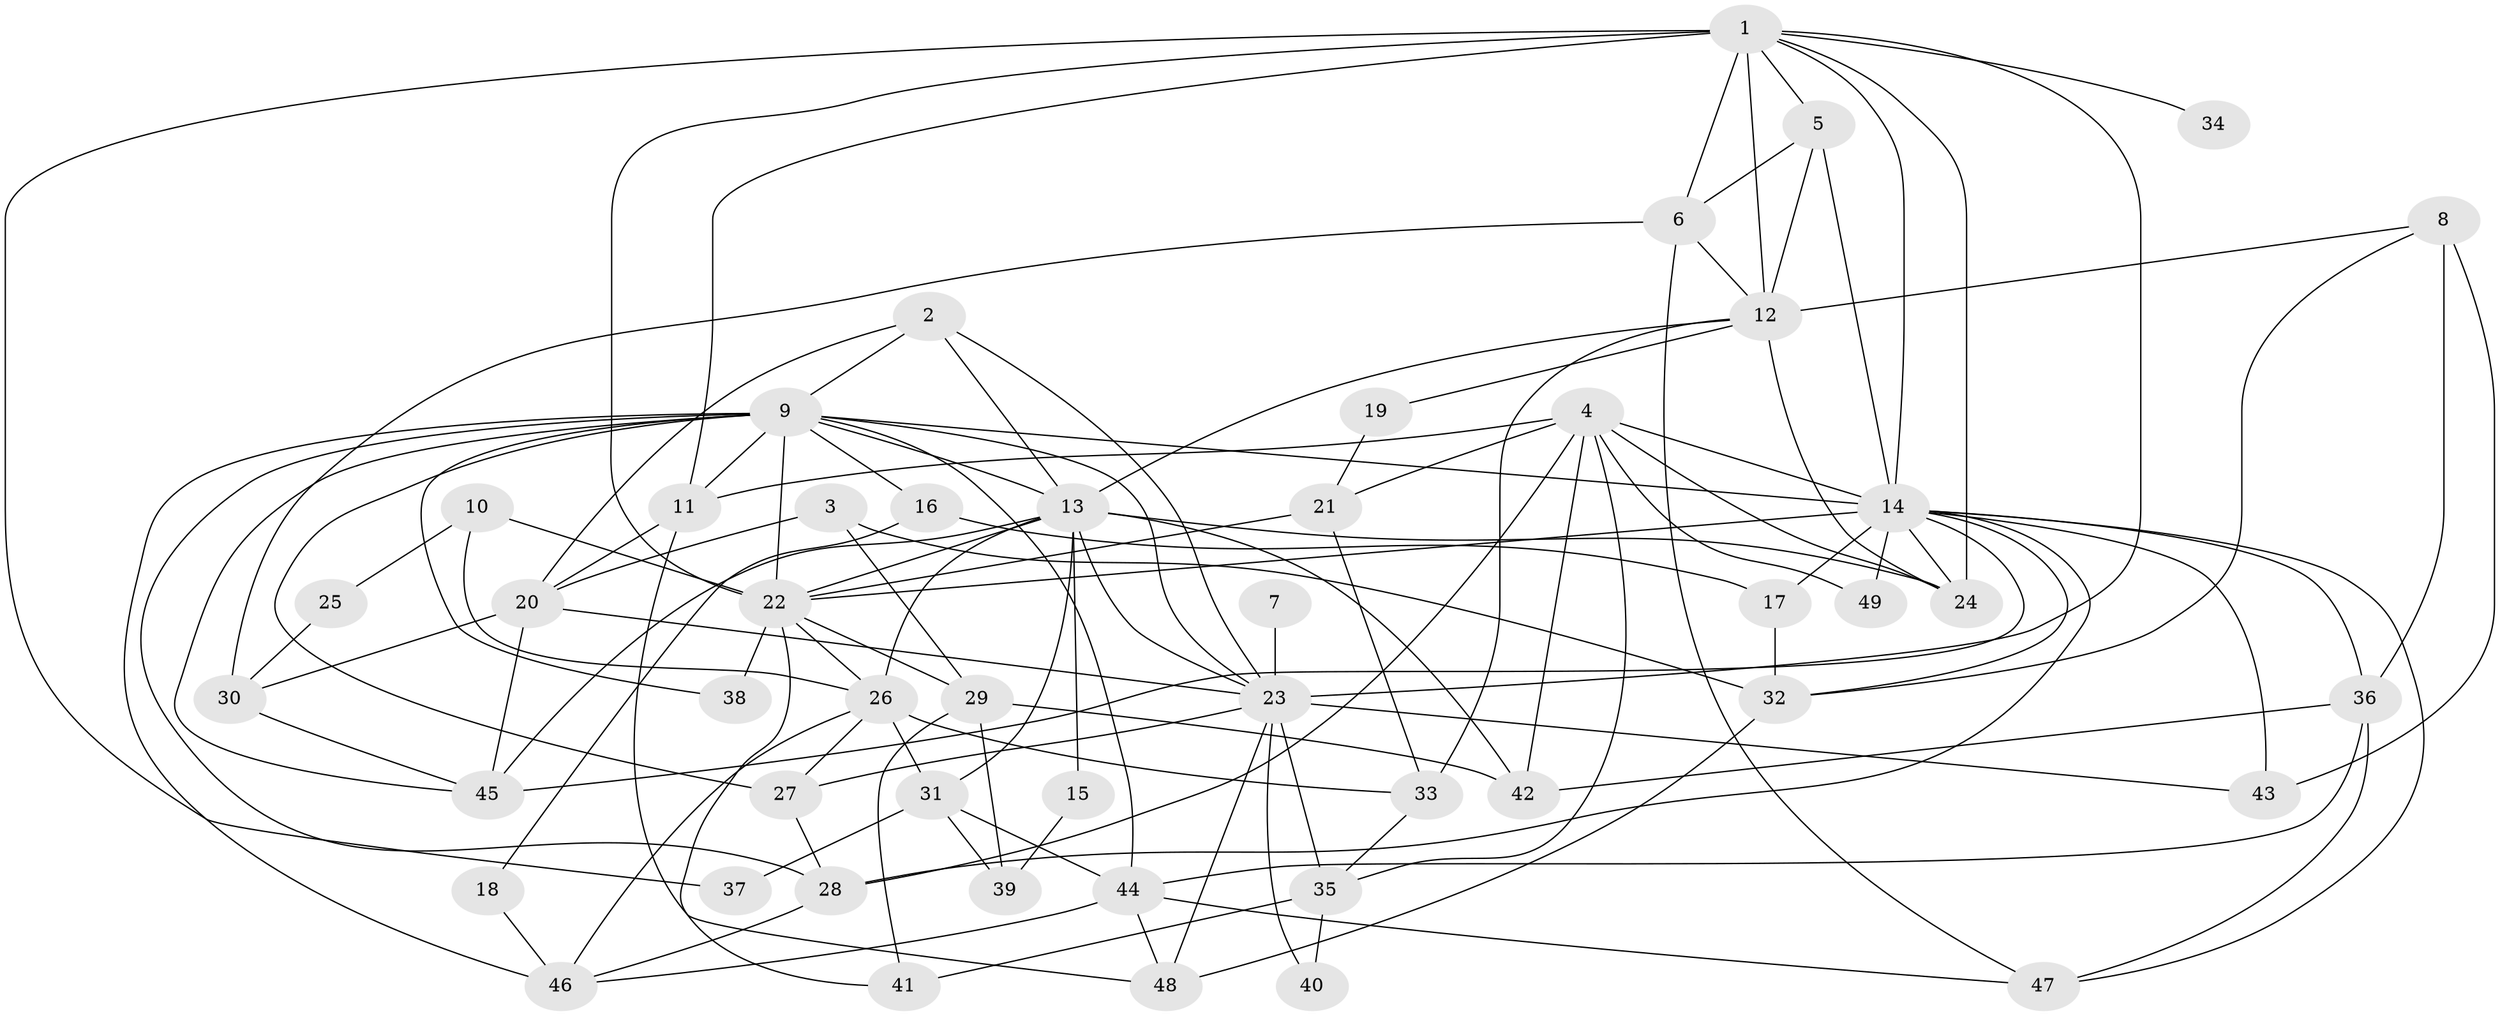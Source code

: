 // original degree distribution, {5: 0.2653061224489796, 4: 0.17346938775510204, 3: 0.25510204081632654, 6: 0.11224489795918367, 2: 0.16326530612244897, 7: 0.030612244897959183}
// Generated by graph-tools (version 1.1) at 2025/36/03/09/25 02:36:18]
// undirected, 49 vertices, 119 edges
graph export_dot {
graph [start="1"]
  node [color=gray90,style=filled];
  1;
  2;
  3;
  4;
  5;
  6;
  7;
  8;
  9;
  10;
  11;
  12;
  13;
  14;
  15;
  16;
  17;
  18;
  19;
  20;
  21;
  22;
  23;
  24;
  25;
  26;
  27;
  28;
  29;
  30;
  31;
  32;
  33;
  34;
  35;
  36;
  37;
  38;
  39;
  40;
  41;
  42;
  43;
  44;
  45;
  46;
  47;
  48;
  49;
  1 -- 5 [weight=2.0];
  1 -- 6 [weight=1.0];
  1 -- 11 [weight=3.0];
  1 -- 12 [weight=1.0];
  1 -- 14 [weight=1.0];
  1 -- 22 [weight=4.0];
  1 -- 23 [weight=3.0];
  1 -- 24 [weight=1.0];
  1 -- 34 [weight=2.0];
  1 -- 37 [weight=1.0];
  2 -- 9 [weight=1.0];
  2 -- 13 [weight=1.0];
  2 -- 20 [weight=1.0];
  2 -- 23 [weight=1.0];
  3 -- 20 [weight=1.0];
  3 -- 29 [weight=1.0];
  3 -- 32 [weight=1.0];
  4 -- 11 [weight=1.0];
  4 -- 14 [weight=1.0];
  4 -- 21 [weight=1.0];
  4 -- 24 [weight=1.0];
  4 -- 28 [weight=1.0];
  4 -- 35 [weight=1.0];
  4 -- 42 [weight=1.0];
  4 -- 49 [weight=1.0];
  5 -- 6 [weight=2.0];
  5 -- 12 [weight=1.0];
  5 -- 14 [weight=1.0];
  6 -- 12 [weight=1.0];
  6 -- 30 [weight=1.0];
  6 -- 47 [weight=1.0];
  7 -- 23 [weight=2.0];
  8 -- 12 [weight=1.0];
  8 -- 32 [weight=1.0];
  8 -- 36 [weight=1.0];
  8 -- 43 [weight=2.0];
  9 -- 11 [weight=1.0];
  9 -- 13 [weight=1.0];
  9 -- 14 [weight=1.0];
  9 -- 16 [weight=1.0];
  9 -- 22 [weight=1.0];
  9 -- 23 [weight=1.0];
  9 -- 27 [weight=1.0];
  9 -- 28 [weight=1.0];
  9 -- 38 [weight=1.0];
  9 -- 44 [weight=1.0];
  9 -- 45 [weight=2.0];
  9 -- 46 [weight=1.0];
  10 -- 22 [weight=1.0];
  10 -- 25 [weight=1.0];
  10 -- 26 [weight=1.0];
  11 -- 20 [weight=3.0];
  11 -- 48 [weight=1.0];
  12 -- 13 [weight=2.0];
  12 -- 19 [weight=1.0];
  12 -- 24 [weight=1.0];
  12 -- 33 [weight=1.0];
  13 -- 15 [weight=1.0];
  13 -- 22 [weight=1.0];
  13 -- 23 [weight=1.0];
  13 -- 24 [weight=1.0];
  13 -- 26 [weight=1.0];
  13 -- 31 [weight=1.0];
  13 -- 42 [weight=1.0];
  13 -- 45 [weight=2.0];
  14 -- 17 [weight=1.0];
  14 -- 22 [weight=2.0];
  14 -- 24 [weight=1.0];
  14 -- 28 [weight=1.0];
  14 -- 32 [weight=1.0];
  14 -- 36 [weight=1.0];
  14 -- 43 [weight=1.0];
  14 -- 45 [weight=1.0];
  14 -- 47 [weight=1.0];
  14 -- 49 [weight=1.0];
  15 -- 39 [weight=1.0];
  16 -- 17 [weight=1.0];
  16 -- 18 [weight=1.0];
  17 -- 32 [weight=1.0];
  18 -- 46 [weight=1.0];
  19 -- 21 [weight=1.0];
  20 -- 23 [weight=1.0];
  20 -- 30 [weight=1.0];
  20 -- 45 [weight=1.0];
  21 -- 22 [weight=1.0];
  21 -- 33 [weight=1.0];
  22 -- 26 [weight=1.0];
  22 -- 29 [weight=1.0];
  22 -- 38 [weight=1.0];
  22 -- 41 [weight=1.0];
  23 -- 27 [weight=1.0];
  23 -- 35 [weight=1.0];
  23 -- 40 [weight=1.0];
  23 -- 43 [weight=3.0];
  23 -- 48 [weight=1.0];
  25 -- 30 [weight=1.0];
  26 -- 27 [weight=1.0];
  26 -- 31 [weight=1.0];
  26 -- 33 [weight=2.0];
  26 -- 46 [weight=1.0];
  27 -- 28 [weight=1.0];
  28 -- 46 [weight=1.0];
  29 -- 39 [weight=1.0];
  29 -- 41 [weight=1.0];
  29 -- 42 [weight=1.0];
  30 -- 45 [weight=1.0];
  31 -- 37 [weight=1.0];
  31 -- 39 [weight=1.0];
  31 -- 44 [weight=1.0];
  32 -- 48 [weight=1.0];
  33 -- 35 [weight=1.0];
  35 -- 40 [weight=1.0];
  35 -- 41 [weight=1.0];
  36 -- 42 [weight=1.0];
  36 -- 44 [weight=1.0];
  36 -- 47 [weight=1.0];
  44 -- 46 [weight=1.0];
  44 -- 47 [weight=1.0];
  44 -- 48 [weight=1.0];
}
